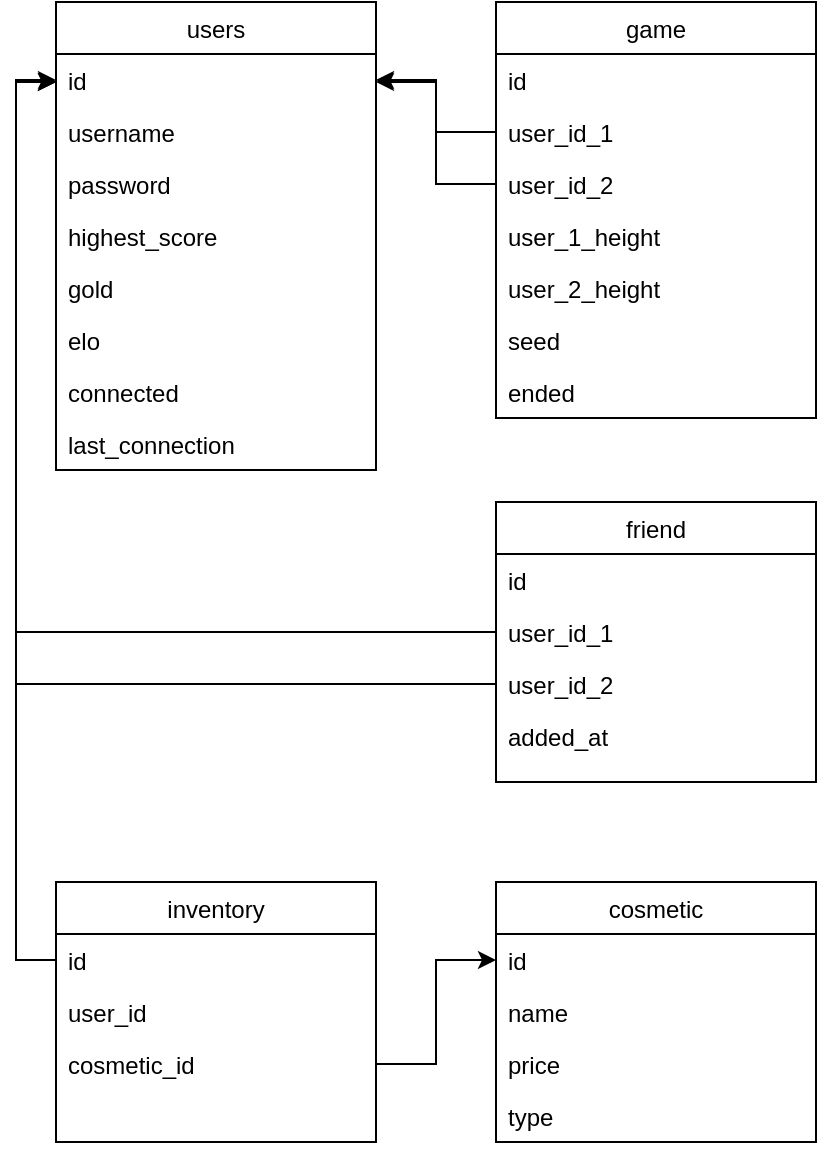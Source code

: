 <mxfile version="16.5.3" type="device"><diagram id="C5RBs43oDa-KdzZeNtuy" name="Page-1"><mxGraphModel dx="1422" dy="754" grid="1" gridSize="10" guides="1" tooltips="1" connect="1" arrows="1" fold="1" page="1" pageScale="1" pageWidth="827" pageHeight="1169" math="0" shadow="0"><root><mxCell id="WIyWlLk6GJQsqaUBKTNV-0"/><mxCell id="WIyWlLk6GJQsqaUBKTNV-1" parent="WIyWlLk6GJQsqaUBKTNV-0"/><mxCell id="rsHayDW6EM2YilgM3WEK-9" value="game" style="swimlane;fontStyle=0;align=center;verticalAlign=top;childLayout=stackLayout;horizontal=1;startSize=26;horizontalStack=0;resizeParent=1;resizeLast=0;collapsible=1;marginBottom=0;rounded=0;shadow=0;strokeWidth=1;" vertex="1" parent="WIyWlLk6GJQsqaUBKTNV-1"><mxGeometry x="320" y="40" width="160" height="208" as="geometry"><mxRectangle x="550" y="140" width="160" height="26" as="alternateBounds"/></mxGeometry></mxCell><mxCell id="zkfFHV4jXpPFQw0GAbJ--22" value="id" style="text;align=left;verticalAlign=top;spacingLeft=4;spacingRight=4;overflow=hidden;rotatable=0;points=[[0,0.5],[1,0.5]];portConstraint=eastwest;rounded=0;shadow=0;html=0;" parent="rsHayDW6EM2YilgM3WEK-9" vertex="1"><mxGeometry y="26" width="160" height="26" as="geometry"/></mxCell><mxCell id="rsHayDW6EM2YilgM3WEK-13" value="user_id_1" style="text;align=left;verticalAlign=top;spacingLeft=4;spacingRight=4;overflow=hidden;rotatable=0;points=[[0,0.5],[1,0.5]];portConstraint=eastwest;rounded=0;shadow=0;html=0;" vertex="1" parent="rsHayDW6EM2YilgM3WEK-9"><mxGeometry y="52" width="160" height="26" as="geometry"/></mxCell><mxCell id="rsHayDW6EM2YilgM3WEK-14" value="user_id_2" style="text;align=left;verticalAlign=top;spacingLeft=4;spacingRight=4;overflow=hidden;rotatable=0;points=[[0,0.5],[1,0.5]];portConstraint=eastwest;rounded=0;shadow=0;html=0;" vertex="1" parent="rsHayDW6EM2YilgM3WEK-9"><mxGeometry y="78" width="160" height="26" as="geometry"/></mxCell><mxCell id="rsHayDW6EM2YilgM3WEK-15" value="user_1_height" style="text;align=left;verticalAlign=top;spacingLeft=4;spacingRight=4;overflow=hidden;rotatable=0;points=[[0,0.5],[1,0.5]];portConstraint=eastwest;rounded=0;shadow=0;html=0;" vertex="1" parent="rsHayDW6EM2YilgM3WEK-9"><mxGeometry y="104" width="160" height="26" as="geometry"/></mxCell><mxCell id="rsHayDW6EM2YilgM3WEK-16" value="user_2_height" style="text;align=left;verticalAlign=top;spacingLeft=4;spacingRight=4;overflow=hidden;rotatable=0;points=[[0,0.5],[1,0.5]];portConstraint=eastwest;rounded=0;shadow=0;html=0;" vertex="1" parent="rsHayDW6EM2YilgM3WEK-9"><mxGeometry y="130" width="160" height="26" as="geometry"/></mxCell><mxCell id="rsHayDW6EM2YilgM3WEK-51" value="seed" style="text;align=left;verticalAlign=top;spacingLeft=4;spacingRight=4;overflow=hidden;rotatable=0;points=[[0,0.5],[1,0.5]];portConstraint=eastwest;rounded=0;shadow=0;html=0;" vertex="1" parent="rsHayDW6EM2YilgM3WEK-9"><mxGeometry y="156" width="160" height="26" as="geometry"/></mxCell><mxCell id="rsHayDW6EM2YilgM3WEK-50" value="ended" style="text;align=left;verticalAlign=top;spacingLeft=4;spacingRight=4;overflow=hidden;rotatable=0;points=[[0,0.5],[1,0.5]];portConstraint=eastwest;rounded=0;shadow=0;html=0;" vertex="1" parent="rsHayDW6EM2YilgM3WEK-9"><mxGeometry y="182" width="160" height="26" as="geometry"/></mxCell><mxCell id="rsHayDW6EM2YilgM3WEK-17" value="inventory" style="swimlane;fontStyle=0;align=center;verticalAlign=top;childLayout=stackLayout;horizontal=1;startSize=26;horizontalStack=0;resizeParent=1;resizeLast=0;collapsible=1;marginBottom=0;rounded=0;shadow=0;strokeWidth=1;" vertex="1" parent="WIyWlLk6GJQsqaUBKTNV-1"><mxGeometry x="100" y="480" width="160" height="130" as="geometry"><mxRectangle x="550" y="140" width="160" height="26" as="alternateBounds"/></mxGeometry></mxCell><mxCell id="rsHayDW6EM2YilgM3WEK-18" value="id" style="text;align=left;verticalAlign=top;spacingLeft=4;spacingRight=4;overflow=hidden;rotatable=0;points=[[0,0.5],[1,0.5]];portConstraint=eastwest;rounded=0;shadow=0;html=0;" vertex="1" parent="rsHayDW6EM2YilgM3WEK-17"><mxGeometry y="26" width="160" height="26" as="geometry"/></mxCell><mxCell id="rsHayDW6EM2YilgM3WEK-19" value="user_id" style="text;align=left;verticalAlign=top;spacingLeft=4;spacingRight=4;overflow=hidden;rotatable=0;points=[[0,0.5],[1,0.5]];portConstraint=eastwest;rounded=0;shadow=0;html=0;" vertex="1" parent="rsHayDW6EM2YilgM3WEK-17"><mxGeometry y="52" width="160" height="26" as="geometry"/></mxCell><mxCell id="rsHayDW6EM2YilgM3WEK-20" value="cosmetic_id" style="text;align=left;verticalAlign=top;spacingLeft=4;spacingRight=4;overflow=hidden;rotatable=0;points=[[0,0.5],[1,0.5]];portConstraint=eastwest;rounded=0;shadow=0;html=0;" vertex="1" parent="rsHayDW6EM2YilgM3WEK-17"><mxGeometry y="78" width="160" height="26" as="geometry"/></mxCell><mxCell id="rsHayDW6EM2YilgM3WEK-23" value="friend" style="swimlane;fontStyle=0;align=center;verticalAlign=top;childLayout=stackLayout;horizontal=1;startSize=26;horizontalStack=0;resizeParent=1;resizeLast=0;collapsible=1;marginBottom=0;rounded=0;shadow=0;strokeWidth=1;" vertex="1" parent="WIyWlLk6GJQsqaUBKTNV-1"><mxGeometry x="320" y="290" width="160" height="140" as="geometry"><mxRectangle x="550" y="140" width="160" height="26" as="alternateBounds"/></mxGeometry></mxCell><mxCell id="rsHayDW6EM2YilgM3WEK-24" value="id" style="text;align=left;verticalAlign=top;spacingLeft=4;spacingRight=4;overflow=hidden;rotatable=0;points=[[0,0.5],[1,0.5]];portConstraint=eastwest;rounded=0;shadow=0;html=0;" vertex="1" parent="rsHayDW6EM2YilgM3WEK-23"><mxGeometry y="26" width="160" height="26" as="geometry"/></mxCell><mxCell id="rsHayDW6EM2YilgM3WEK-25" value="user_id_1" style="text;align=left;verticalAlign=top;spacingLeft=4;spacingRight=4;overflow=hidden;rotatable=0;points=[[0,0.5],[1,0.5]];portConstraint=eastwest;rounded=0;shadow=0;html=0;" vertex="1" parent="rsHayDW6EM2YilgM3WEK-23"><mxGeometry y="52" width="160" height="26" as="geometry"/></mxCell><mxCell id="rsHayDW6EM2YilgM3WEK-26" value="user_id_2" style="text;align=left;verticalAlign=top;spacingLeft=4;spacingRight=4;overflow=hidden;rotatable=0;points=[[0,0.5],[1,0.5]];portConstraint=eastwest;rounded=0;shadow=0;html=0;" vertex="1" parent="rsHayDW6EM2YilgM3WEK-23"><mxGeometry y="78" width="160" height="26" as="geometry"/></mxCell><mxCell id="rsHayDW6EM2YilgM3WEK-27" value="added_at" style="text;align=left;verticalAlign=top;spacingLeft=4;spacingRight=4;overflow=hidden;rotatable=0;points=[[0,0.5],[1,0.5]];portConstraint=eastwest;rounded=0;shadow=0;html=0;" vertex="1" parent="rsHayDW6EM2YilgM3WEK-23"><mxGeometry y="104" width="160" height="26" as="geometry"/></mxCell><mxCell id="rsHayDW6EM2YilgM3WEK-29" value="cosmetic" style="swimlane;fontStyle=0;align=center;verticalAlign=top;childLayout=stackLayout;horizontal=1;startSize=26;horizontalStack=0;resizeParent=1;resizeLast=0;collapsible=1;marginBottom=0;rounded=0;shadow=0;strokeWidth=1;" vertex="1" parent="WIyWlLk6GJQsqaUBKTNV-1"><mxGeometry x="320" y="480" width="160" height="130" as="geometry"><mxRectangle x="550" y="140" width="160" height="26" as="alternateBounds"/></mxGeometry></mxCell><mxCell id="rsHayDW6EM2YilgM3WEK-30" value="id" style="text;align=left;verticalAlign=top;spacingLeft=4;spacingRight=4;overflow=hidden;rotatable=0;points=[[0,0.5],[1,0.5]];portConstraint=eastwest;rounded=0;shadow=0;html=0;" vertex="1" parent="rsHayDW6EM2YilgM3WEK-29"><mxGeometry y="26" width="160" height="26" as="geometry"/></mxCell><mxCell id="rsHayDW6EM2YilgM3WEK-31" value="name" style="text;align=left;verticalAlign=top;spacingLeft=4;spacingRight=4;overflow=hidden;rotatable=0;points=[[0,0.5],[1,0.5]];portConstraint=eastwest;rounded=0;shadow=0;html=0;" vertex="1" parent="rsHayDW6EM2YilgM3WEK-29"><mxGeometry y="52" width="160" height="26" as="geometry"/></mxCell><mxCell id="rsHayDW6EM2YilgM3WEK-32" value="price" style="text;align=left;verticalAlign=top;spacingLeft=4;spacingRight=4;overflow=hidden;rotatable=0;points=[[0,0.5],[1,0.5]];portConstraint=eastwest;rounded=0;shadow=0;html=0;" vertex="1" parent="rsHayDW6EM2YilgM3WEK-29"><mxGeometry y="78" width="160" height="26" as="geometry"/></mxCell><mxCell id="rsHayDW6EM2YilgM3WEK-33" value="type" style="text;align=left;verticalAlign=top;spacingLeft=4;spacingRight=4;overflow=hidden;rotatable=0;points=[[0,0.5],[1,0.5]];portConstraint=eastwest;rounded=0;shadow=0;html=0;" vertex="1" parent="rsHayDW6EM2YilgM3WEK-29"><mxGeometry y="104" width="160" height="26" as="geometry"/></mxCell><mxCell id="rsHayDW6EM2YilgM3WEK-35" value="users" style="swimlane;fontStyle=0;align=center;verticalAlign=top;childLayout=stackLayout;horizontal=1;startSize=26;horizontalStack=0;resizeParent=1;resizeLast=0;collapsible=1;marginBottom=0;rounded=0;shadow=0;strokeWidth=1;" vertex="1" parent="WIyWlLk6GJQsqaUBKTNV-1"><mxGeometry x="100" y="40" width="160" height="234" as="geometry"><mxRectangle x="550" y="140" width="160" height="26" as="alternateBounds"/></mxGeometry></mxCell><mxCell id="rsHayDW6EM2YilgM3WEK-36" value="id" style="text;align=left;verticalAlign=top;spacingLeft=4;spacingRight=4;overflow=hidden;rotatable=0;points=[[0,0.5],[1,0.5]];portConstraint=eastwest;rounded=0;shadow=0;html=0;" vertex="1" parent="rsHayDW6EM2YilgM3WEK-35"><mxGeometry y="26" width="160" height="26" as="geometry"/></mxCell><mxCell id="rsHayDW6EM2YilgM3WEK-37" value="username" style="text;align=left;verticalAlign=top;spacingLeft=4;spacingRight=4;overflow=hidden;rotatable=0;points=[[0,0.5],[1,0.5]];portConstraint=eastwest;rounded=0;shadow=0;html=0;" vertex="1" parent="rsHayDW6EM2YilgM3WEK-35"><mxGeometry y="52" width="160" height="26" as="geometry"/></mxCell><mxCell id="rsHayDW6EM2YilgM3WEK-38" value="password" style="text;align=left;verticalAlign=top;spacingLeft=4;spacingRight=4;overflow=hidden;rotatable=0;points=[[0,0.5],[1,0.5]];portConstraint=eastwest;rounded=0;shadow=0;html=0;" vertex="1" parent="rsHayDW6EM2YilgM3WEK-35"><mxGeometry y="78" width="160" height="26" as="geometry"/></mxCell><mxCell id="rsHayDW6EM2YilgM3WEK-39" value="highest_score" style="text;align=left;verticalAlign=top;spacingLeft=4;spacingRight=4;overflow=hidden;rotatable=0;points=[[0,0.5],[1,0.5]];portConstraint=eastwest;rounded=0;shadow=0;html=0;" vertex="1" parent="rsHayDW6EM2YilgM3WEK-35"><mxGeometry y="104" width="160" height="26" as="geometry"/></mxCell><mxCell id="rsHayDW6EM2YilgM3WEK-40" value="gold" style="text;align=left;verticalAlign=top;spacingLeft=4;spacingRight=4;overflow=hidden;rotatable=0;points=[[0,0.5],[1,0.5]];portConstraint=eastwest;rounded=0;shadow=0;html=0;" vertex="1" parent="rsHayDW6EM2YilgM3WEK-35"><mxGeometry y="130" width="160" height="26" as="geometry"/></mxCell><mxCell id="rsHayDW6EM2YilgM3WEK-47" value="elo" style="text;align=left;verticalAlign=top;spacingLeft=4;spacingRight=4;overflow=hidden;rotatable=0;points=[[0,0.5],[1,0.5]];portConstraint=eastwest;rounded=0;shadow=0;html=0;" vertex="1" parent="rsHayDW6EM2YilgM3WEK-35"><mxGeometry y="156" width="160" height="26" as="geometry"/></mxCell><mxCell id="rsHayDW6EM2YilgM3WEK-48" value="connected" style="text;align=left;verticalAlign=top;spacingLeft=4;spacingRight=4;overflow=hidden;rotatable=0;points=[[0,0.5],[1,0.5]];portConstraint=eastwest;rounded=0;shadow=0;html=0;" vertex="1" parent="rsHayDW6EM2YilgM3WEK-35"><mxGeometry y="182" width="160" height="26" as="geometry"/></mxCell><mxCell id="rsHayDW6EM2YilgM3WEK-49" value="last_connection" style="text;align=left;verticalAlign=top;spacingLeft=4;spacingRight=4;overflow=hidden;rotatable=0;points=[[0,0.5],[1,0.5]];portConstraint=eastwest;rounded=0;shadow=0;html=0;" vertex="1" parent="rsHayDW6EM2YilgM3WEK-35"><mxGeometry y="208" width="160" height="26" as="geometry"/></mxCell><mxCell id="rsHayDW6EM2YilgM3WEK-53" style="edgeStyle=orthogonalEdgeStyle;rounded=0;orthogonalLoop=1;jettySize=auto;html=1;exitX=1;exitY=0.5;exitDx=0;exitDy=0;entryX=0;entryY=0.5;entryDx=0;entryDy=0;" edge="1" parent="WIyWlLk6GJQsqaUBKTNV-1" source="rsHayDW6EM2YilgM3WEK-20" target="rsHayDW6EM2YilgM3WEK-30"><mxGeometry relative="1" as="geometry"/></mxCell><mxCell id="rsHayDW6EM2YilgM3WEK-61" style="edgeStyle=orthogonalEdgeStyle;rounded=0;orthogonalLoop=1;jettySize=auto;html=1;exitX=0;exitY=0.5;exitDx=0;exitDy=0;entryX=1;entryY=0.5;entryDx=0;entryDy=0;" edge="1" parent="WIyWlLk6GJQsqaUBKTNV-1" source="rsHayDW6EM2YilgM3WEK-13" target="rsHayDW6EM2YilgM3WEK-36"><mxGeometry relative="1" as="geometry"/></mxCell><mxCell id="rsHayDW6EM2YilgM3WEK-62" style="edgeStyle=orthogonalEdgeStyle;rounded=0;orthogonalLoop=1;jettySize=auto;html=1;exitX=0;exitY=0.5;exitDx=0;exitDy=0;" edge="1" parent="WIyWlLk6GJQsqaUBKTNV-1" source="rsHayDW6EM2YilgM3WEK-14"><mxGeometry relative="1" as="geometry"><mxPoint x="260" y="80" as="targetPoint"/><Array as="points"><mxPoint x="290" y="131"/><mxPoint x="290" y="80"/></Array></mxGeometry></mxCell><mxCell id="rsHayDW6EM2YilgM3WEK-63" style="edgeStyle=orthogonalEdgeStyle;rounded=0;orthogonalLoop=1;jettySize=auto;html=1;exitX=0;exitY=0.5;exitDx=0;exitDy=0;entryX=0;entryY=0.5;entryDx=0;entryDy=0;" edge="1" parent="WIyWlLk6GJQsqaUBKTNV-1" source="rsHayDW6EM2YilgM3WEK-25" target="rsHayDW6EM2YilgM3WEK-36"><mxGeometry relative="1" as="geometry"/></mxCell><mxCell id="rsHayDW6EM2YilgM3WEK-64" style="edgeStyle=orthogonalEdgeStyle;rounded=0;orthogonalLoop=1;jettySize=auto;html=1;exitX=0;exitY=0.5;exitDx=0;exitDy=0;" edge="1" parent="WIyWlLk6GJQsqaUBKTNV-1" source="rsHayDW6EM2YilgM3WEK-26"><mxGeometry relative="1" as="geometry"><mxPoint x="100" y="80" as="targetPoint"/><Array as="points"><mxPoint x="80" y="381"/><mxPoint x="80" y="80"/></Array></mxGeometry></mxCell><mxCell id="rsHayDW6EM2YilgM3WEK-65" style="edgeStyle=orthogonalEdgeStyle;rounded=0;orthogonalLoop=1;jettySize=auto;html=1;exitX=0;exitY=0.5;exitDx=0;exitDy=0;" edge="1" parent="WIyWlLk6GJQsqaUBKTNV-1" source="rsHayDW6EM2YilgM3WEK-18"><mxGeometry relative="1" as="geometry"><mxPoint x="100" y="80" as="targetPoint"/><Array as="points"><mxPoint x="80" y="519"/><mxPoint x="80" y="80"/></Array></mxGeometry></mxCell></root></mxGraphModel></diagram></mxfile>